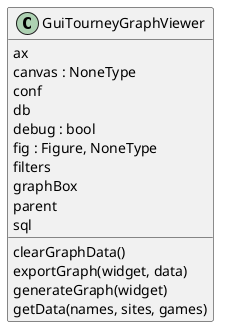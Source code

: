@startuml classes
set namespaceSeparator none
class "GuiTourneyGraphViewer" as GuiTourneyGraphViewer.GuiTourneyGraphViewer {
  ax
  canvas : NoneType
  conf
  db
  debug : bool
  fig : Figure, NoneType
  filters
  graphBox
  parent
  sql
  clearGraphData()
  exportGraph(widget, data)
  generateGraph(widget)
  getData(names, sites, games)
}
@enduml
